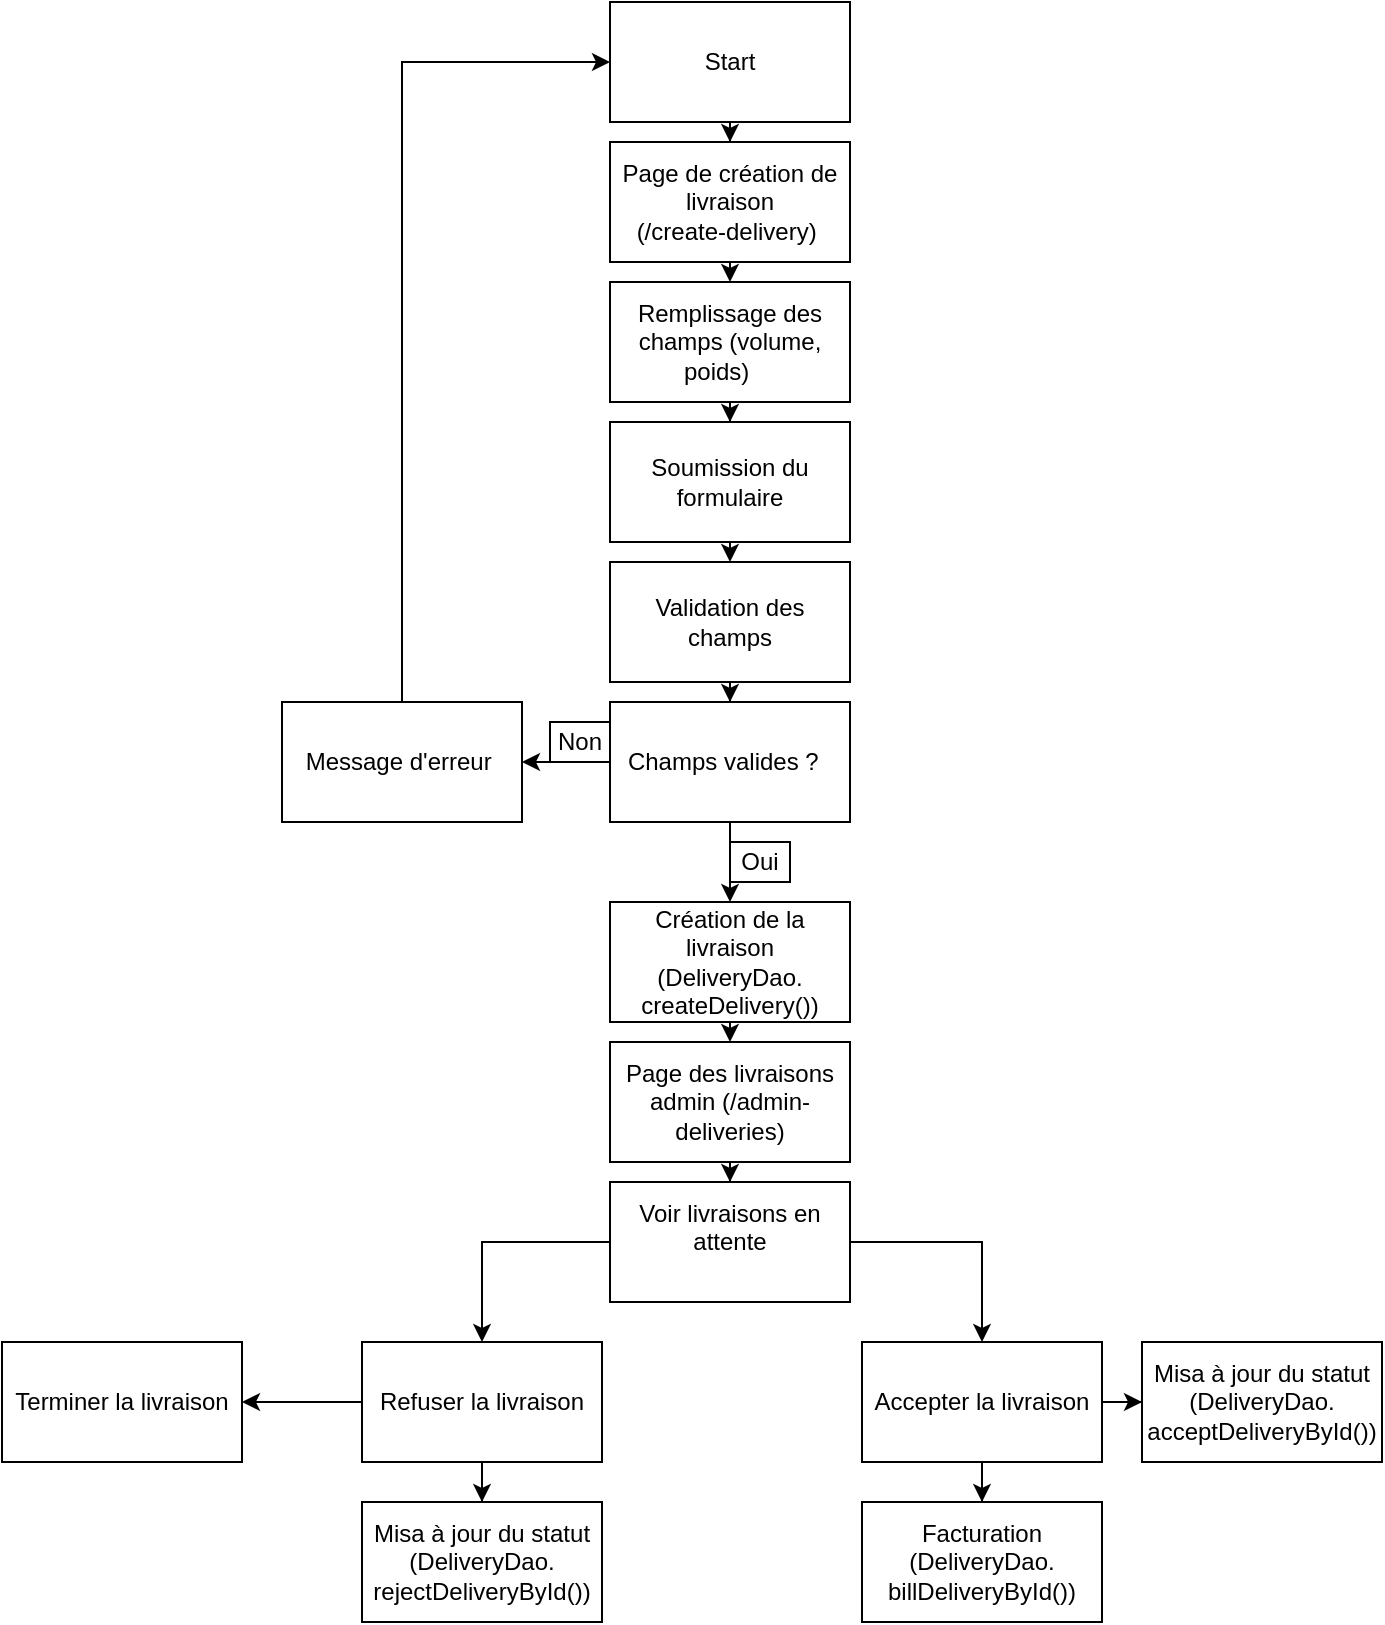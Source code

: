 <mxfile version="24.5.2" type="github">
  <diagram name="Page-1" id="Q7nIa-rwhlYLwEDB3UGg">
    <mxGraphModel dx="1434" dy="772" grid="1" gridSize="10" guides="1" tooltips="1" connect="1" arrows="1" fold="1" page="1" pageScale="1" pageWidth="827" pageHeight="1169" math="0" shadow="0">
      <root>
        <mxCell id="0" />
        <mxCell id="1" parent="0" />
        <mxCell id="1fcCJXUXk4PBJdgC8T8_-18" style="edgeStyle=orthogonalEdgeStyle;rounded=0;orthogonalLoop=1;jettySize=auto;html=1;exitX=0.5;exitY=1;exitDx=0;exitDy=0;" edge="1" parent="1" source="1fcCJXUXk4PBJdgC8T8_-1" target="1fcCJXUXk4PBJdgC8T8_-2">
          <mxGeometry relative="1" as="geometry" />
        </mxCell>
        <mxCell id="1fcCJXUXk4PBJdgC8T8_-1" value="Start" style="whiteSpace=wrap;html=1;" vertex="1" parent="1">
          <mxGeometry x="354" y="10" width="120" height="60" as="geometry" />
        </mxCell>
        <mxCell id="1fcCJXUXk4PBJdgC8T8_-19" style="edgeStyle=orthogonalEdgeStyle;rounded=0;orthogonalLoop=1;jettySize=auto;html=1;exitX=0.5;exitY=1;exitDx=0;exitDy=0;entryX=0.5;entryY=0;entryDx=0;entryDy=0;" edge="1" parent="1" source="1fcCJXUXk4PBJdgC8T8_-2" target="1fcCJXUXk4PBJdgC8T8_-3">
          <mxGeometry relative="1" as="geometry" />
        </mxCell>
        <mxCell id="1fcCJXUXk4PBJdgC8T8_-2" value="Page de création de livraison&lt;div&gt;(/create-delivery)&amp;nbsp;&lt;br&gt;&lt;/div&gt;" style="whiteSpace=wrap;html=1;" vertex="1" parent="1">
          <mxGeometry x="354" y="80" width="120" height="60" as="geometry" />
        </mxCell>
        <mxCell id="1fcCJXUXk4PBJdgC8T8_-20" style="edgeStyle=orthogonalEdgeStyle;rounded=0;orthogonalLoop=1;jettySize=auto;html=1;exitX=0.5;exitY=1;exitDx=0;exitDy=0;" edge="1" parent="1" source="1fcCJXUXk4PBJdgC8T8_-3" target="1fcCJXUXk4PBJdgC8T8_-5">
          <mxGeometry relative="1" as="geometry" />
        </mxCell>
        <mxCell id="1fcCJXUXk4PBJdgC8T8_-3" value="Remplissage des champs (volume, poids)&amp;nbsp; &amp;nbsp;&amp;nbsp;" style="whiteSpace=wrap;html=1;" vertex="1" parent="1">
          <mxGeometry x="354" y="150" width="120" height="60" as="geometry" />
        </mxCell>
        <mxCell id="1fcCJXUXk4PBJdgC8T8_-21" style="edgeStyle=orthogonalEdgeStyle;rounded=0;orthogonalLoop=1;jettySize=auto;html=1;exitX=0.5;exitY=1;exitDx=0;exitDy=0;entryX=0.5;entryY=0;entryDx=0;entryDy=0;" edge="1" parent="1" source="1fcCJXUXk4PBJdgC8T8_-5" target="1fcCJXUXk4PBJdgC8T8_-6">
          <mxGeometry relative="1" as="geometry" />
        </mxCell>
        <mxCell id="1fcCJXUXk4PBJdgC8T8_-5" value="&lt;br&gt;Soumission du formulaire&lt;br&gt;&lt;div&gt;&lt;br/&gt;&lt;/div&gt;" style="whiteSpace=wrap;html=1;" vertex="1" parent="1">
          <mxGeometry x="354" y="220" width="120" height="60" as="geometry" />
        </mxCell>
        <mxCell id="1fcCJXUXk4PBJdgC8T8_-22" style="edgeStyle=orthogonalEdgeStyle;rounded=0;orthogonalLoop=1;jettySize=auto;html=1;exitX=0.5;exitY=1;exitDx=0;exitDy=0;" edge="1" parent="1" source="1fcCJXUXk4PBJdgC8T8_-6" target="1fcCJXUXk4PBJdgC8T8_-7">
          <mxGeometry relative="1" as="geometry" />
        </mxCell>
        <mxCell id="1fcCJXUXk4PBJdgC8T8_-6" value="&lt;br&gt;Validation des champs&lt;br&gt;&lt;div&gt;&lt;br/&gt;&lt;/div&gt;" style="whiteSpace=wrap;html=1;" vertex="1" parent="1">
          <mxGeometry x="354" y="290" width="120" height="60" as="geometry" />
        </mxCell>
        <mxCell id="1fcCJXUXk4PBJdgC8T8_-12" style="edgeStyle=orthogonalEdgeStyle;rounded=0;orthogonalLoop=1;jettySize=auto;html=1;entryX=1;entryY=0.5;entryDx=0;entryDy=0;" edge="1" parent="1" source="1fcCJXUXk4PBJdgC8T8_-7" target="1fcCJXUXk4PBJdgC8T8_-8">
          <mxGeometry relative="1" as="geometry" />
        </mxCell>
        <mxCell id="1fcCJXUXk4PBJdgC8T8_-14" style="edgeStyle=orthogonalEdgeStyle;rounded=0;orthogonalLoop=1;jettySize=auto;html=1;entryX=0.5;entryY=0;entryDx=0;entryDy=0;" edge="1" parent="1" source="1fcCJXUXk4PBJdgC8T8_-7" target="1fcCJXUXk4PBJdgC8T8_-9">
          <mxGeometry relative="1" as="geometry" />
        </mxCell>
        <mxCell id="1fcCJXUXk4PBJdgC8T8_-7" value="Champs valides ?&amp;nbsp;&amp;nbsp;" style="whiteSpace=wrap;html=1;" vertex="1" parent="1">
          <mxGeometry x="354" y="360" width="120" height="60" as="geometry" />
        </mxCell>
        <mxCell id="1fcCJXUXk4PBJdgC8T8_-16" style="edgeStyle=orthogonalEdgeStyle;rounded=0;orthogonalLoop=1;jettySize=auto;html=1;entryX=0;entryY=0.5;entryDx=0;entryDy=0;" edge="1" parent="1" source="1fcCJXUXk4PBJdgC8T8_-8" target="1fcCJXUXk4PBJdgC8T8_-1">
          <mxGeometry relative="1" as="geometry">
            <mxPoint x="280" y="-10" as="targetPoint" />
            <Array as="points">
              <mxPoint x="250" y="40" />
            </Array>
          </mxGeometry>
        </mxCell>
        <mxCell id="1fcCJXUXk4PBJdgC8T8_-8" value="Message d&#39;erreur&amp;nbsp;" style="whiteSpace=wrap;html=1;" vertex="1" parent="1">
          <mxGeometry x="190" y="360" width="120" height="60" as="geometry" />
        </mxCell>
        <mxCell id="1fcCJXUXk4PBJdgC8T8_-23" style="edgeStyle=orthogonalEdgeStyle;rounded=0;orthogonalLoop=1;jettySize=auto;html=1;exitX=0.5;exitY=1;exitDx=0;exitDy=0;entryX=0.5;entryY=0;entryDx=0;entryDy=0;" edge="1" parent="1" source="1fcCJXUXk4PBJdgC8T8_-9" target="1fcCJXUXk4PBJdgC8T8_-17">
          <mxGeometry relative="1" as="geometry" />
        </mxCell>
        <mxCell id="1fcCJXUXk4PBJdgC8T8_-9" value="Création de la livraison (DeliveryDao.&lt;div&gt;createDelivery())&lt;/div&gt;" style="whiteSpace=wrap;html=1;" vertex="1" parent="1">
          <mxGeometry x="354" y="460" width="120" height="60" as="geometry" />
        </mxCell>
        <mxCell id="1fcCJXUXk4PBJdgC8T8_-10" value="Non" style="whiteSpace=wrap;html=1;" vertex="1" parent="1">
          <mxGeometry x="324" y="370" width="30" height="20" as="geometry" />
        </mxCell>
        <mxCell id="1fcCJXUXk4PBJdgC8T8_-11" value="&lt;div&gt;Oui&lt;/div&gt;" style="whiteSpace=wrap;html=1;" vertex="1" parent="1">
          <mxGeometry x="414" y="430" width="30" height="20" as="geometry" />
        </mxCell>
        <mxCell id="1fcCJXUXk4PBJdgC8T8_-25" style="edgeStyle=orthogonalEdgeStyle;rounded=0;orthogonalLoop=1;jettySize=auto;html=1;exitX=0.5;exitY=1;exitDx=0;exitDy=0;" edge="1" parent="1" source="1fcCJXUXk4PBJdgC8T8_-17" target="1fcCJXUXk4PBJdgC8T8_-24">
          <mxGeometry relative="1" as="geometry" />
        </mxCell>
        <mxCell id="1fcCJXUXk4PBJdgC8T8_-17" value="Page des livraisons admin (/admin-deliveries)" style="whiteSpace=wrap;html=1;" vertex="1" parent="1">
          <mxGeometry x="354" y="530" width="120" height="60" as="geometry" />
        </mxCell>
        <mxCell id="1fcCJXUXk4PBJdgC8T8_-28" style="edgeStyle=orthogonalEdgeStyle;rounded=0;orthogonalLoop=1;jettySize=auto;html=1;" edge="1" parent="1" source="1fcCJXUXk4PBJdgC8T8_-24" target="1fcCJXUXk4PBJdgC8T8_-27">
          <mxGeometry relative="1" as="geometry" />
        </mxCell>
        <mxCell id="1fcCJXUXk4PBJdgC8T8_-29" style="edgeStyle=orthogonalEdgeStyle;rounded=0;orthogonalLoop=1;jettySize=auto;html=1;" edge="1" parent="1" source="1fcCJXUXk4PBJdgC8T8_-24" target="1fcCJXUXk4PBJdgC8T8_-26">
          <mxGeometry relative="1" as="geometry" />
        </mxCell>
        <mxCell id="1fcCJXUXk4PBJdgC8T8_-24" value="Voir livraisons en attente&lt;br&gt;&lt;div&gt;&lt;br/&gt;&lt;/div&gt;" style="whiteSpace=wrap;html=1;" vertex="1" parent="1">
          <mxGeometry x="354" y="600" width="120" height="60" as="geometry" />
        </mxCell>
        <mxCell id="1fcCJXUXk4PBJdgC8T8_-34" value="" style="edgeStyle=orthogonalEdgeStyle;rounded=0;orthogonalLoop=1;jettySize=auto;html=1;" edge="1" parent="1" source="1fcCJXUXk4PBJdgC8T8_-26" target="1fcCJXUXk4PBJdgC8T8_-33">
          <mxGeometry relative="1" as="geometry" />
        </mxCell>
        <mxCell id="1fcCJXUXk4PBJdgC8T8_-38" value="" style="edgeStyle=orthogonalEdgeStyle;rounded=0;orthogonalLoop=1;jettySize=auto;html=1;" edge="1" parent="1" source="1fcCJXUXk4PBJdgC8T8_-26" target="1fcCJXUXk4PBJdgC8T8_-37">
          <mxGeometry relative="1" as="geometry" />
        </mxCell>
        <mxCell id="1fcCJXUXk4PBJdgC8T8_-26" value="Accepter la livraison" style="whiteSpace=wrap;html=1;" vertex="1" parent="1">
          <mxGeometry x="480" y="680" width="120" height="60" as="geometry" />
        </mxCell>
        <mxCell id="1fcCJXUXk4PBJdgC8T8_-31" value="" style="edgeStyle=orthogonalEdgeStyle;rounded=0;orthogonalLoop=1;jettySize=auto;html=1;" edge="1" parent="1" source="1fcCJXUXk4PBJdgC8T8_-27" target="1fcCJXUXk4PBJdgC8T8_-30">
          <mxGeometry relative="1" as="geometry" />
        </mxCell>
        <mxCell id="1fcCJXUXk4PBJdgC8T8_-36" style="edgeStyle=orthogonalEdgeStyle;rounded=0;orthogonalLoop=1;jettySize=auto;html=1;" edge="1" parent="1" source="1fcCJXUXk4PBJdgC8T8_-27" target="1fcCJXUXk4PBJdgC8T8_-35">
          <mxGeometry relative="1" as="geometry" />
        </mxCell>
        <mxCell id="1fcCJXUXk4PBJdgC8T8_-27" value="Refuser la livraison" style="whiteSpace=wrap;html=1;" vertex="1" parent="1">
          <mxGeometry x="230" y="680" width="120" height="60" as="geometry" />
        </mxCell>
        <mxCell id="1fcCJXUXk4PBJdgC8T8_-30" value="Terminer la livraison" style="whiteSpace=wrap;html=1;" vertex="1" parent="1">
          <mxGeometry x="50" y="680" width="120" height="60" as="geometry" />
        </mxCell>
        <mxCell id="1fcCJXUXk4PBJdgC8T8_-33" value="Misa à jour du statut&lt;div&gt;(DeliveryDao.&lt;/div&gt;&lt;div&gt;acceptDeliveryById())&lt;br&gt;&lt;/div&gt;" style="whiteSpace=wrap;html=1;" vertex="1" parent="1">
          <mxGeometry x="620" y="680" width="120" height="60" as="geometry" />
        </mxCell>
        <mxCell id="1fcCJXUXk4PBJdgC8T8_-35" value="Misa à jour du statut&lt;div&gt;(DeliveryDao.&lt;/div&gt;&lt;div&gt;rejectDeliveryById())&lt;br&gt;&lt;/div&gt;" style="whiteSpace=wrap;html=1;" vertex="1" parent="1">
          <mxGeometry x="230" y="760" width="120" height="60" as="geometry" />
        </mxCell>
        <mxCell id="1fcCJXUXk4PBJdgC8T8_-37" value="Facturation&lt;div&gt;(DeliveryDao.&lt;/div&gt;&lt;div&gt;billDeliveryById())&lt;br&gt;&lt;/div&gt;" style="whiteSpace=wrap;html=1;" vertex="1" parent="1">
          <mxGeometry x="480" y="760" width="120" height="60" as="geometry" />
        </mxCell>
      </root>
    </mxGraphModel>
  </diagram>
</mxfile>

